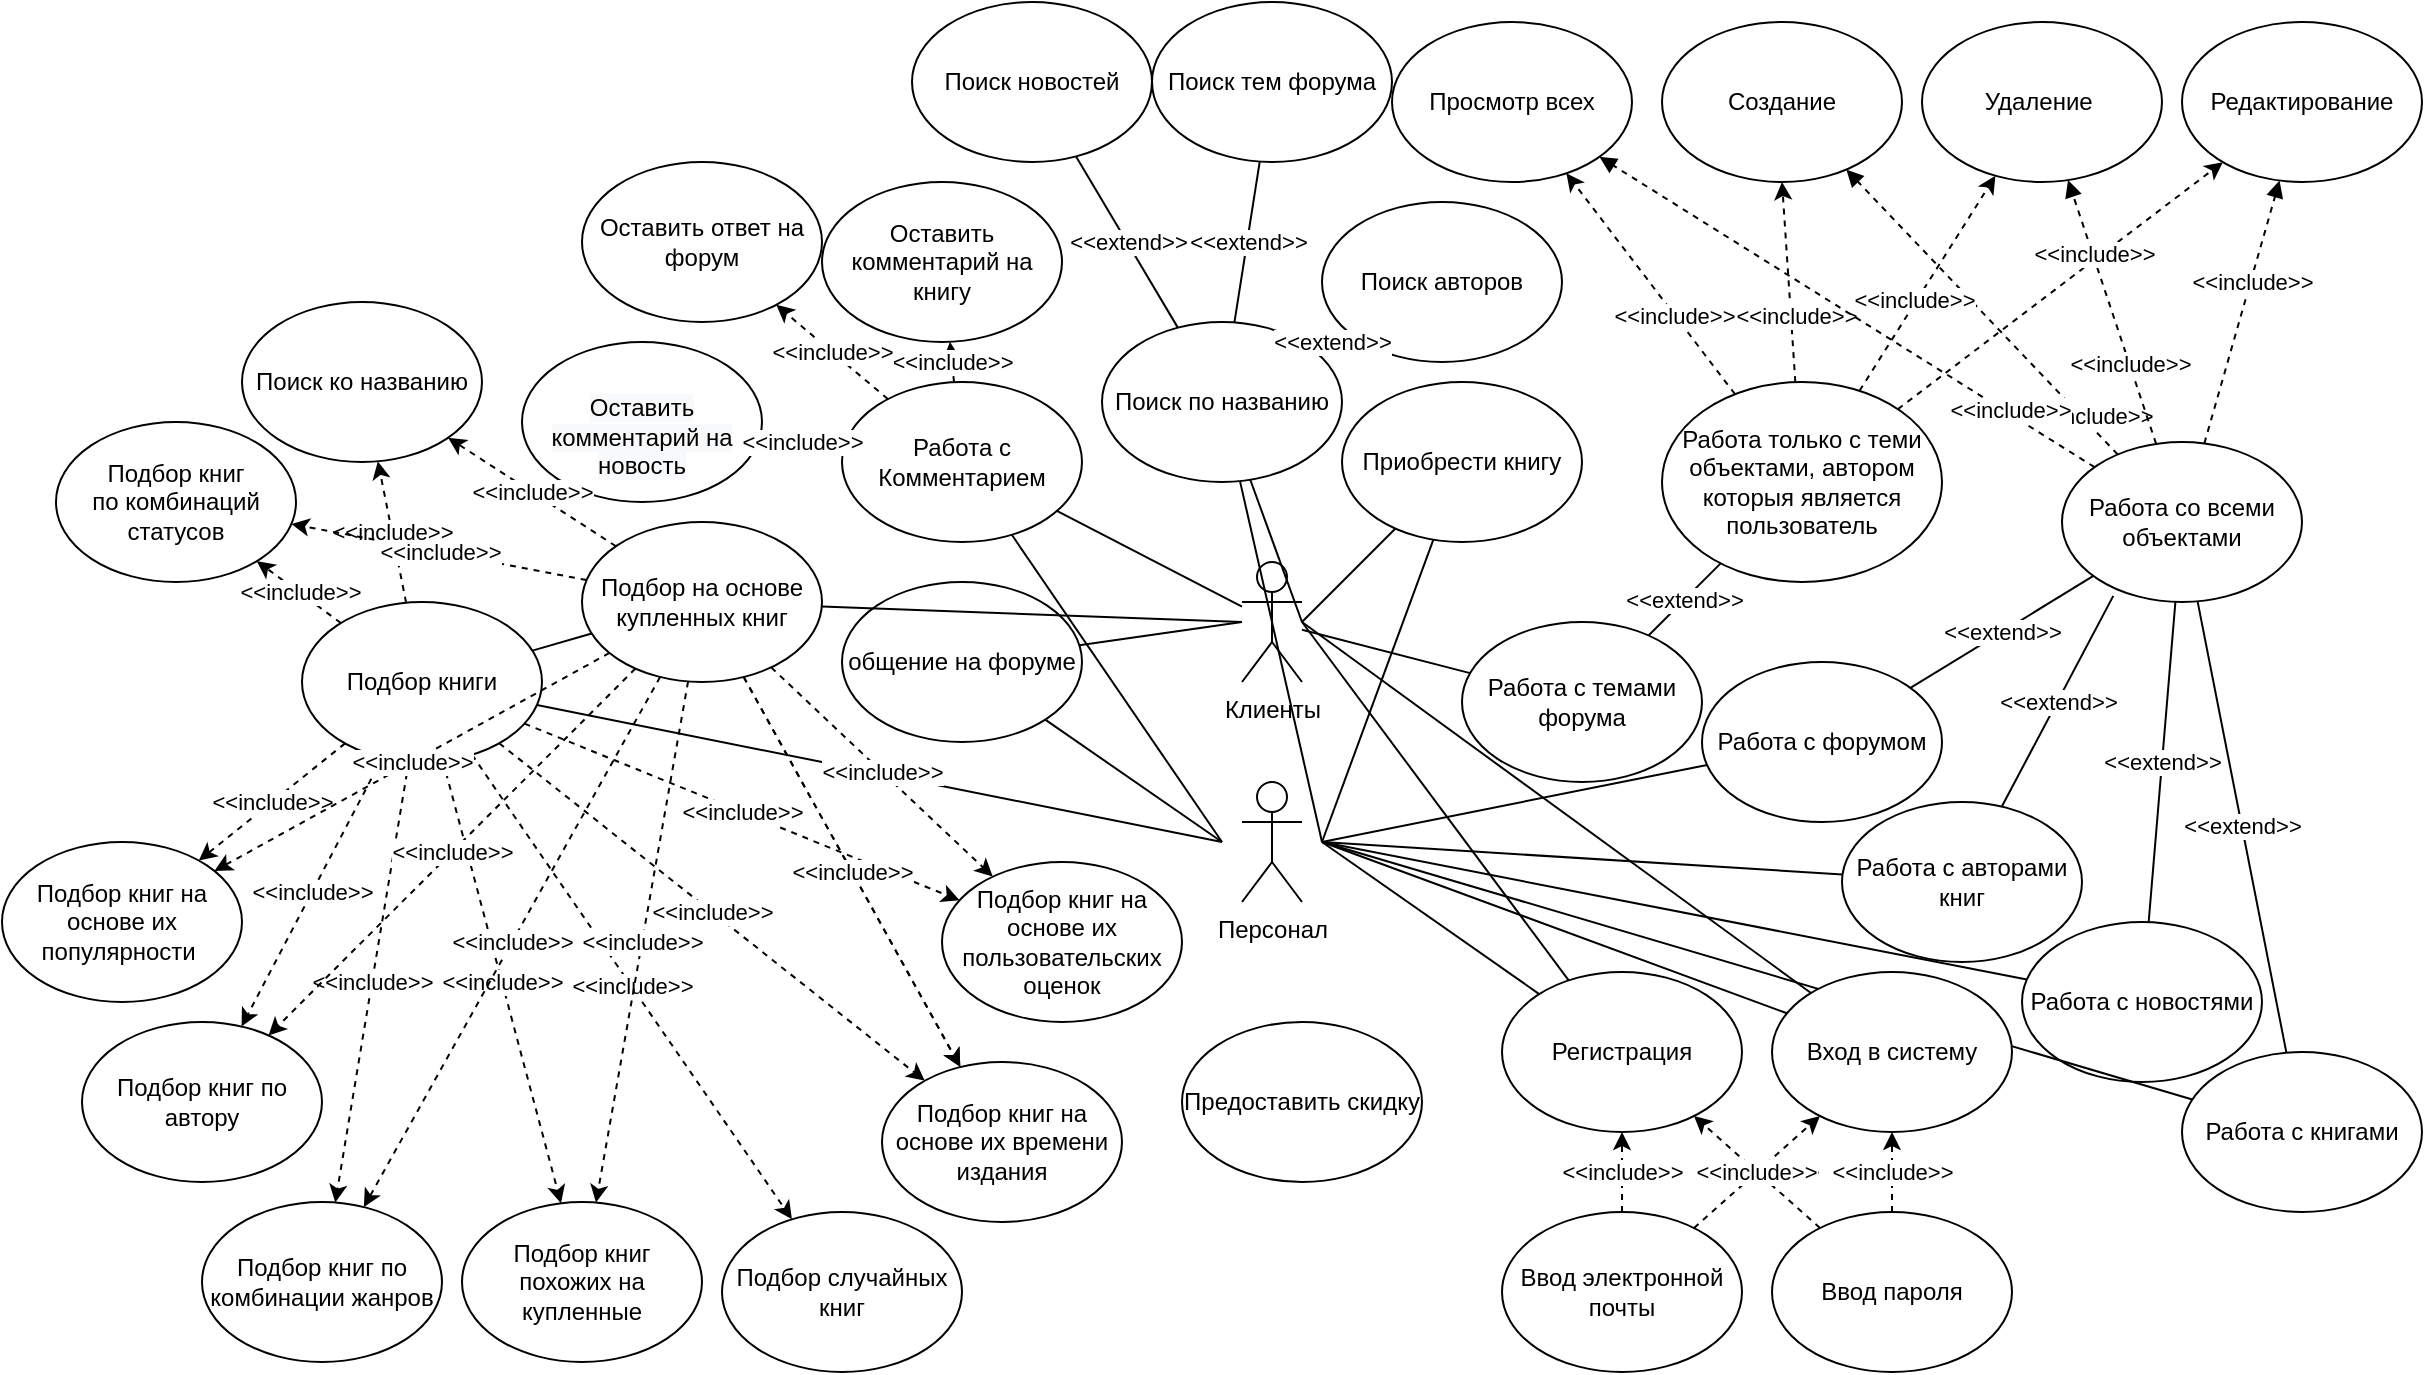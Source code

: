 <mxfile version="14.0.4" type="device"><diagram id="QsFuuVNqzD_1Xh97zhKW" name="Page-1"><mxGraphModel dx="2415" dy="861" grid="1" gridSize="10" guides="1" tooltips="1" connect="1" arrows="1" fold="1" page="1" pageScale="1" pageWidth="827" pageHeight="1169" math="0" shadow="0"><root><mxCell id="0"/><mxCell id="1" parent="0"/><mxCell id="J6o56kTc1vEOFpoTxdVD-1" value="Персонал" style="shape=umlActor;verticalLabelPosition=bottom;verticalAlign=top;html=1;outlineConnect=0;" parent="1" vertex="1"><mxGeometry x="120" y="450" width="30" height="60" as="geometry"/></mxCell><mxCell id="J6o56kTc1vEOFpoTxdVD-20" style="edgeStyle=none;rounded=0;orthogonalLoop=1;jettySize=auto;html=1;endArrow=none;endFill=0;" parent="1" source="J6o56kTc1vEOFpoTxdVD-3" target="J6o56kTc1vEOFpoTxdVD-4" edge="1"><mxGeometry relative="1" as="geometry"/></mxCell><mxCell id="J6o56kTc1vEOFpoTxdVD-3" value="Клиенты" style="shape=umlActor;verticalLabelPosition=bottom;verticalAlign=top;html=1;outlineConnect=0;" parent="1" vertex="1"><mxGeometry x="120" y="340" width="30" height="60" as="geometry"/></mxCell><mxCell id="J6o56kTc1vEOFpoTxdVD-4" value="Работа с темами форума" style="ellipse;whiteSpace=wrap;html=1;" parent="1" vertex="1"><mxGeometry x="230" y="370" width="120" height="80" as="geometry"/></mxCell><mxCell id="J6o56kTc1vEOFpoTxdVD-13" style="edgeStyle=none;rounded=0;orthogonalLoop=1;jettySize=auto;html=1;dashed=1;entryX=0.5;entryY=1;entryDx=0;entryDy=0;" parent="1" source="J6o56kTc1vEOFpoTxdVD-22" target="J6o56kTc1vEOFpoTxdVD-5" edge="1"><mxGeometry relative="1" as="geometry"><mxPoint x="360" y="200" as="sourcePoint"/></mxGeometry></mxCell><mxCell id="J6o56kTc1vEOFpoTxdVD-17" value="&amp;lt;&amp;lt;include&amp;gt;&amp;gt;" style="edgeLabel;html=1;align=center;verticalAlign=middle;resizable=0;points=[];" parent="J6o56kTc1vEOFpoTxdVD-13" vertex="1" connectable="0"><mxGeometry x="-0.353" y="-2" relative="1" as="geometry"><mxPoint y="-1" as="offset"/></mxGeometry></mxCell><mxCell id="J6o56kTc1vEOFpoTxdVD-32" style="edgeStyle=none;rounded=0;orthogonalLoop=1;jettySize=auto;html=1;dashed=1;endArrow=block;endFill=1;" parent="1" source="J6o56kTc1vEOFpoTxdVD-24" target="J6o56kTc1vEOFpoTxdVD-5" edge="1"><mxGeometry relative="1" as="geometry"><mxPoint x="500" y="180" as="sourcePoint"/></mxGeometry></mxCell><mxCell id="J6o56kTc1vEOFpoTxdVD-37" value="&amp;lt;&amp;lt;include&amp;gt;&amp;gt;" style="edgeLabel;html=1;align=center;verticalAlign=middle;resizable=0;points=[];" parent="J6o56kTc1vEOFpoTxdVD-32" vertex="1" connectable="0"><mxGeometry x="-0.764" y="-4" relative="1" as="geometry"><mxPoint as="offset"/></mxGeometry></mxCell><mxCell id="J6o56kTc1vEOFpoTxdVD-5" value="Создание" style="ellipse;whiteSpace=wrap;html=1;" parent="1" vertex="1"><mxGeometry x="330" y="70" width="120" height="80" as="geometry"/></mxCell><mxCell id="J6o56kTc1vEOFpoTxdVD-14" style="edgeStyle=none;rounded=0;orthogonalLoop=1;jettySize=auto;html=1;dashed=1;" parent="1" source="J6o56kTc1vEOFpoTxdVD-22" target="J6o56kTc1vEOFpoTxdVD-6" edge="1"><mxGeometry relative="1" as="geometry"><mxPoint x="497" y="200" as="targetPoint"/></mxGeometry></mxCell><mxCell id="J6o56kTc1vEOFpoTxdVD-18" value="&amp;lt;&amp;lt;include&amp;gt;&amp;gt;" style="edgeLabel;html=1;align=center;verticalAlign=middle;resizable=0;points=[];" parent="J6o56kTc1vEOFpoTxdVD-14" vertex="1" connectable="0"><mxGeometry x="-0.17" y="1" relative="1" as="geometry"><mxPoint as="offset"/></mxGeometry></mxCell><mxCell id="J6o56kTc1vEOFpoTxdVD-33" style="edgeStyle=none;rounded=0;orthogonalLoop=1;jettySize=auto;html=1;dashed=1;endArrow=block;endFill=1;" parent="1" source="J6o56kTc1vEOFpoTxdVD-24" target="J6o56kTc1vEOFpoTxdVD-6" edge="1"><mxGeometry relative="1" as="geometry"><mxPoint x="580" y="210" as="targetPoint"/></mxGeometry></mxCell><mxCell id="J6o56kTc1vEOFpoTxdVD-36" value="&amp;lt;&amp;lt;include&amp;gt;&amp;gt;" style="edgeLabel;html=1;align=center;verticalAlign=middle;resizable=0;points=[];" parent="J6o56kTc1vEOFpoTxdVD-33" vertex="1" connectable="0"><mxGeometry x="-0.396" relative="1" as="geometry"><mxPoint as="offset"/></mxGeometry></mxCell><mxCell id="J6o56kTc1vEOFpoTxdVD-6" value="Удаление&amp;nbsp;" style="ellipse;whiteSpace=wrap;html=1;" parent="1" vertex="1"><mxGeometry x="460" y="70" width="120" height="80" as="geometry"/></mxCell><mxCell id="J6o56kTc1vEOFpoTxdVD-15" style="edgeStyle=none;rounded=0;orthogonalLoop=1;jettySize=auto;html=1;dashed=1;" parent="1" source="J6o56kTc1vEOFpoTxdVD-22" target="J6o56kTc1vEOFpoTxdVD-7" edge="1"><mxGeometry relative="1" as="geometry"><mxPoint x="580" y="230" as="targetPoint"/></mxGeometry></mxCell><mxCell id="J6o56kTc1vEOFpoTxdVD-19" value="&amp;lt;&amp;lt;include&amp;gt;&amp;gt;" style="edgeLabel;html=1;align=center;verticalAlign=middle;resizable=0;points=[];" parent="J6o56kTc1vEOFpoTxdVD-15" vertex="1" connectable="0"><mxGeometry x="0.227" y="3" relative="1" as="geometry"><mxPoint as="offset"/></mxGeometry></mxCell><mxCell id="J6o56kTc1vEOFpoTxdVD-34" style="edgeStyle=none;rounded=0;orthogonalLoop=1;jettySize=auto;html=1;dashed=1;endArrow=block;endFill=1;" parent="1" source="J6o56kTc1vEOFpoTxdVD-24" target="J6o56kTc1vEOFpoTxdVD-7" edge="1"><mxGeometry relative="1" as="geometry"><mxPoint x="680" y="220" as="targetPoint"/></mxGeometry></mxCell><mxCell id="J6o56kTc1vEOFpoTxdVD-35" value="&amp;lt;&amp;lt;include&amp;gt;&amp;gt;" style="edgeLabel;html=1;align=center;verticalAlign=middle;resizable=0;points=[];" parent="J6o56kTc1vEOFpoTxdVD-34" vertex="1" connectable="0"><mxGeometry x="0.234" relative="1" as="geometry"><mxPoint as="offset"/></mxGeometry></mxCell><mxCell id="J6o56kTc1vEOFpoTxdVD-7" value="Редактирование" style="ellipse;whiteSpace=wrap;html=1;" parent="1" vertex="1"><mxGeometry x="590" y="70" width="120" height="80" as="geometry"/></mxCell><mxCell id="J6o56kTc1vEOFpoTxdVD-12" style="edgeStyle=none;rounded=0;orthogonalLoop=1;jettySize=auto;html=1;dashed=1;" parent="1" source="J6o56kTc1vEOFpoTxdVD-22" target="J6o56kTc1vEOFpoTxdVD-8" edge="1"><mxGeometry relative="1" as="geometry"><mxPoint x="300" y="250" as="targetPoint"/></mxGeometry></mxCell><mxCell id="J6o56kTc1vEOFpoTxdVD-16" value="&amp;lt;&amp;lt;include&amp;gt;&amp;gt;" style="edgeLabel;html=1;align=center;verticalAlign=middle;resizable=0;points=[];" parent="J6o56kTc1vEOFpoTxdVD-12" vertex="1" connectable="0"><mxGeometry x="-0.279" y="1" relative="1" as="geometry"><mxPoint as="offset"/></mxGeometry></mxCell><mxCell id="J6o56kTc1vEOFpoTxdVD-31" style="edgeStyle=none;rounded=0;orthogonalLoop=1;jettySize=auto;html=1;dashed=1;endArrow=block;endFill=1;" parent="1" source="J6o56kTc1vEOFpoTxdVD-24" target="J6o56kTc1vEOFpoTxdVD-8" edge="1"><mxGeometry relative="1" as="geometry"><mxPoint x="470" y="230" as="sourcePoint"/><mxPoint x="480" y="270" as="targetPoint"/></mxGeometry></mxCell><mxCell id="J6o56kTc1vEOFpoTxdVD-38" value="&amp;lt;&amp;lt;include&amp;gt;&amp;gt;" style="edgeLabel;html=1;align=center;verticalAlign=middle;resizable=0;points=[];" parent="J6o56kTc1vEOFpoTxdVD-31" vertex="1" connectable="0"><mxGeometry x="-0.651" y="-2" relative="1" as="geometry"><mxPoint as="offset"/></mxGeometry></mxCell><mxCell id="J6o56kTc1vEOFpoTxdVD-8" value="Просмотр всех" style="ellipse;whiteSpace=wrap;html=1;" parent="1" vertex="1"><mxGeometry x="195" y="70" width="120" height="80" as="geometry"/></mxCell><mxCell id="J6o56kTc1vEOFpoTxdVD-9" value="Поиск по названию" style="ellipse;whiteSpace=wrap;html=1;" parent="1" vertex="1"><mxGeometry x="50" y="220" width="120" height="80" as="geometry"/></mxCell><mxCell id="J6o56kTc1vEOFpoTxdVD-23" value="&amp;lt;&amp;lt;extend&amp;gt;&amp;gt;" style="edgeStyle=none;rounded=0;orthogonalLoop=1;jettySize=auto;html=1;endArrow=none;endFill=0;" parent="1" source="J6o56kTc1vEOFpoTxdVD-22" target="J6o56kTc1vEOFpoTxdVD-4" edge="1"><mxGeometry relative="1" as="geometry"/></mxCell><mxCell id="J6o56kTc1vEOFpoTxdVD-22" value="Работа только с теми объектами, автором которыя является пользователь" style="ellipse;whiteSpace=wrap;html=1;" parent="1" vertex="1"><mxGeometry x="330" y="250" width="140" height="100" as="geometry"/></mxCell><mxCell id="J6o56kTc1vEOFpoTxdVD-24" value="Работа со всеми объектами" style="ellipse;whiteSpace=wrap;html=1;" parent="1" vertex="1"><mxGeometry x="530" y="280" width="120" height="80" as="geometry"/></mxCell><mxCell id="J6o56kTc1vEOFpoTxdVD-41" value="&amp;lt;&amp;lt;extend&amp;gt;&amp;gt;" style="edgeStyle=none;rounded=0;orthogonalLoop=1;jettySize=auto;html=1;endArrow=none;endFill=0;" parent="1" source="J6o56kTc1vEOFpoTxdVD-24" target="J6o56kTc1vEOFpoTxdVD-43" edge="1"><mxGeometry relative="1" as="geometry"><mxPoint x="352.654" y="338.673" as="sourcePoint"/><mxPoint x="500" y="410" as="targetPoint"/></mxGeometry></mxCell><mxCell id="J6o56kTc1vEOFpoTxdVD-43" value="Работа с форумом" style="ellipse;whiteSpace=wrap;html=1;" parent="1" vertex="1"><mxGeometry x="350" y="390" width="120" height="80" as="geometry"/></mxCell><mxCell id="J6o56kTc1vEOFpoTxdVD-44" style="edgeStyle=none;rounded=0;orthogonalLoop=1;jettySize=auto;html=1;endArrow=none;endFill=0;" parent="1" target="J6o56kTc1vEOFpoTxdVD-43" edge="1"><mxGeometry relative="1" as="geometry"><mxPoint x="160" y="480" as="sourcePoint"/><mxPoint x="210" y="380" as="targetPoint"/></mxGeometry></mxCell><mxCell id="J6o56kTc1vEOFpoTxdVD-45" value="Работа с авторами книг" style="ellipse;whiteSpace=wrap;html=1;" parent="1" vertex="1"><mxGeometry x="420" y="460" width="120" height="80" as="geometry"/></mxCell><mxCell id="J6o56kTc1vEOFpoTxdVD-46" value="&amp;lt;&amp;lt;extend&amp;gt;&amp;gt;" style="edgeStyle=none;rounded=0;orthogonalLoop=1;jettySize=auto;html=1;endArrow=none;endFill=0;" parent="1" target="J6o56kTc1vEOFpoTxdVD-45" edge="1"><mxGeometry relative="1" as="geometry"><mxPoint x="555.648" y="356.94" as="sourcePoint"/><mxPoint x="464.229" y="412.971" as="targetPoint"/></mxGeometry></mxCell><mxCell id="J6o56kTc1vEOFpoTxdVD-47" value="Работа с книгами" style="ellipse;whiteSpace=wrap;html=1;" parent="1" vertex="1"><mxGeometry x="590" y="585" width="120" height="80" as="geometry"/></mxCell><mxCell id="J6o56kTc1vEOFpoTxdVD-48" value="Работа с новостями" style="ellipse;whiteSpace=wrap;html=1;" parent="1" vertex="1"><mxGeometry x="510" y="520" width="120" height="80" as="geometry"/></mxCell><mxCell id="J6o56kTc1vEOFpoTxdVD-50" value="&amp;lt;&amp;lt;extend&amp;gt;&amp;gt;" style="edgeStyle=none;rounded=0;orthogonalLoop=1;jettySize=auto;html=1;endArrow=none;endFill=0;" parent="1" source="J6o56kTc1vEOFpoTxdVD-24" target="J6o56kTc1vEOFpoTxdVD-48" edge="1"><mxGeometry relative="1" as="geometry"><mxPoint x="565.648" y="366.94" as="sourcePoint"/><mxPoint x="550.584" y="420.627" as="targetPoint"/></mxGeometry></mxCell><mxCell id="J6o56kTc1vEOFpoTxdVD-51" value="&amp;lt;&amp;lt;extend&amp;gt;&amp;gt;" style="edgeStyle=none;rounded=0;orthogonalLoop=1;jettySize=auto;html=1;endArrow=none;endFill=0;" parent="1" source="J6o56kTc1vEOFpoTxdVD-24" target="J6o56kTc1vEOFpoTxdVD-47" edge="1"><mxGeometry relative="1" as="geometry"><mxPoint x="575.648" y="376.94" as="sourcePoint"/><mxPoint x="560.584" y="430.627" as="targetPoint"/></mxGeometry></mxCell><mxCell id="J6o56kTc1vEOFpoTxdVD-52" style="edgeStyle=none;rounded=0;orthogonalLoop=1;jettySize=auto;html=1;endArrow=none;endFill=0;" parent="1" target="J6o56kTc1vEOFpoTxdVD-45" edge="1"><mxGeometry relative="1" as="geometry"><mxPoint x="160" y="480" as="sourcePoint"/><mxPoint x="362.53" y="451.494" as="targetPoint"/></mxGeometry></mxCell><mxCell id="J6o56kTc1vEOFpoTxdVD-53" style="edgeStyle=none;rounded=0;orthogonalLoop=1;jettySize=auto;html=1;endArrow=none;endFill=0;" parent="1" target="J6o56kTc1vEOFpoTxdVD-48" edge="1"><mxGeometry relative="1" as="geometry"><mxPoint x="160" y="480" as="sourcePoint"/><mxPoint x="372.53" y="461.494" as="targetPoint"/></mxGeometry></mxCell><mxCell id="J6o56kTc1vEOFpoTxdVD-54" style="edgeStyle=none;rounded=0;orthogonalLoop=1;jettySize=auto;html=1;endArrow=none;endFill=0;" parent="1" target="J6o56kTc1vEOFpoTxdVD-47" edge="1"><mxGeometry relative="1" as="geometry"><mxPoint x="160" y="480" as="sourcePoint"/><mxPoint x="382.53" y="471.494" as="targetPoint"/></mxGeometry></mxCell><mxCell id="J6o56kTc1vEOFpoTxdVD-56" value="Работа с Комментарием" style="ellipse;whiteSpace=wrap;html=1;" parent="1" vertex="1"><mxGeometry x="-80" y="250" width="120" height="80" as="geometry"/></mxCell><mxCell id="J6o56kTc1vEOFpoTxdVD-57" value="Оставить комментарий на книгу" style="ellipse;whiteSpace=wrap;html=1;" parent="1" vertex="1"><mxGeometry x="-90" y="150" width="120" height="80" as="geometry"/></mxCell><mxCell id="J6o56kTc1vEOFpoTxdVD-58" style="edgeStyle=none;rounded=0;orthogonalLoop=1;jettySize=auto;html=1;endArrow=none;endFill=0;" parent="1" source="J6o56kTc1vEOFpoTxdVD-3" target="J6o56kTc1vEOFpoTxdVD-56" edge="1"><mxGeometry relative="1" as="geometry"><mxPoint x="160" y="380" as="sourcePoint"/><mxPoint x="210" y="380" as="targetPoint"/></mxGeometry></mxCell><mxCell id="J6o56kTc1vEOFpoTxdVD-62" value="&lt;span&gt;Оставить ответ на форум&lt;/span&gt;" style="ellipse;whiteSpace=wrap;html=1;" parent="1" vertex="1"><mxGeometry x="-210" y="140" width="120" height="80" as="geometry"/></mxCell><mxCell id="J6o56kTc1vEOFpoTxdVD-64" value="&lt;br&gt;&lt;span style=&quot;color: rgb(0 , 0 , 0) ; font-family: &amp;#34;helvetica&amp;#34; ; font-size: 12px ; font-style: normal ; font-weight: 400 ; letter-spacing: normal ; text-align: center ; text-indent: 0px ; text-transform: none ; word-spacing: 0px ; background-color: rgb(248 , 249 , 250) ; display: inline ; float: none&quot;&gt;Оставить комментарий на новость&lt;/span&gt;" style="ellipse;whiteSpace=wrap;html=1;" parent="1" vertex="1"><mxGeometry x="-240" y="230" width="120" height="80" as="geometry"/></mxCell><mxCell id="J6o56kTc1vEOFpoTxdVD-65" value="&amp;lt;&amp;lt;include&amp;gt;&amp;gt;" style="edgeStyle=none;rounded=0;orthogonalLoop=1;jettySize=auto;html=1;dashed=1;" parent="1" source="J6o56kTc1vEOFpoTxdVD-56" target="J6o56kTc1vEOFpoTxdVD-57" edge="1"><mxGeometry relative="1" as="geometry"><mxPoint x="172.103" y="148.498" as="sourcePoint"/><mxPoint x="60" y="320" as="targetPoint"/></mxGeometry></mxCell><mxCell id="J6o56kTc1vEOFpoTxdVD-66" value="&amp;lt;&amp;lt;include&amp;gt;&amp;gt;" style="edgeStyle=none;rounded=0;orthogonalLoop=1;jettySize=auto;html=1;dashed=1;" parent="1" source="J6o56kTc1vEOFpoTxdVD-56" target="J6o56kTc1vEOFpoTxdVD-62" edge="1"><mxGeometry relative="1" as="geometry"><mxPoint x="182.103" y="158.498" as="sourcePoint"/><mxPoint x="-70" y="342" as="targetPoint"/></mxGeometry></mxCell><mxCell id="J6o56kTc1vEOFpoTxdVD-67" value="&amp;lt;&amp;lt;include&amp;gt;&amp;gt;" style="edgeStyle=none;rounded=0;orthogonalLoop=1;jettySize=auto;html=1;dashed=1;" parent="1" source="J6o56kTc1vEOFpoTxdVD-64" target="J6o56kTc1vEOFpoTxdVD-56" edge="1"><mxGeometry relative="1" as="geometry"><mxPoint x="192.103" y="168.498" as="sourcePoint"/><mxPoint x="379.25" y="295.563" as="targetPoint"/></mxGeometry></mxCell><mxCell id="J6o56kTc1vEOFpoTxdVD-70" style="edgeStyle=none;rounded=0;orthogonalLoop=1;jettySize=auto;html=1;endArrow=none;endFill=0;" parent="1" target="J6o56kTc1vEOFpoTxdVD-56" edge="1"><mxGeometry relative="1" as="geometry"><mxPoint x="110" y="480" as="sourcePoint"/><mxPoint x="100" y="390" as="targetPoint"/></mxGeometry></mxCell><mxCell id="J6o56kTc1vEOFpoTxdVD-71" value="общение на форуме" style="ellipse;whiteSpace=wrap;html=1;" parent="1" vertex="1"><mxGeometry x="-80" y="350" width="120" height="80" as="geometry"/></mxCell><mxCell id="J6o56kTc1vEOFpoTxdVD-72" style="edgeStyle=none;rounded=0;orthogonalLoop=1;jettySize=auto;html=1;endArrow=none;endFill=0;" parent="1" target="J6o56kTc1vEOFpoTxdVD-71" edge="1"><mxGeometry relative="1" as="geometry"><mxPoint x="110" y="480" as="sourcePoint"/><mxPoint x="58.731" y="415.116" as="targetPoint"/></mxGeometry></mxCell><mxCell id="J6o56kTc1vEOFpoTxdVD-73" style="edgeStyle=none;rounded=0;orthogonalLoop=1;jettySize=auto;html=1;endArrow=none;endFill=0;" parent="1" target="J6o56kTc1vEOFpoTxdVD-71" edge="1"><mxGeometry relative="1" as="geometry"><mxPoint x="120" y="370" as="sourcePoint"/><mxPoint x="68.731" y="425.116" as="targetPoint"/></mxGeometry></mxCell><mxCell id="J6o56kTc1vEOFpoTxdVD-74" value="Подбор книги" style="ellipse;whiteSpace=wrap;html=1;" parent="1" vertex="1"><mxGeometry x="-350" y="360" width="120" height="80" as="geometry"/></mxCell><mxCell id="J6o56kTc1vEOFpoTxdVD-75" style="edgeStyle=none;rounded=0;orthogonalLoop=1;jettySize=auto;html=1;endArrow=none;endFill=0;" parent="1" source="3_FwoYaHZim3St1LrEZ3-19" edge="1"><mxGeometry relative="1" as="geometry"><mxPoint x="140" y="510" as="sourcePoint"/><mxPoint x="120" y="370" as="targetPoint"/></mxGeometry></mxCell><mxCell id="J6o56kTc1vEOFpoTxdVD-76" style="edgeStyle=none;rounded=0;orthogonalLoop=1;jettySize=auto;html=1;endArrow=none;endFill=0;" parent="1" target="J6o56kTc1vEOFpoTxdVD-74" edge="1"><mxGeometry relative="1" as="geometry"><mxPoint x="110" y="480" as="sourcePoint"/><mxPoint x="88.731" y="445.116" as="targetPoint"/></mxGeometry></mxCell><mxCell id="J6o56kTc1vEOFpoTxdVD-77" value="Поиск ко названию" style="ellipse;whiteSpace=wrap;html=1;" parent="1" vertex="1"><mxGeometry x="-380" y="210" width="120" height="80" as="geometry"/></mxCell><mxCell id="J6o56kTc1vEOFpoTxdVD-78" value="Подбор книг по комбинации жанров" style="ellipse;whiteSpace=wrap;html=1;" parent="1" vertex="1"><mxGeometry x="-400" y="660" width="120" height="80" as="geometry"/></mxCell><mxCell id="J6o56kTc1vEOFpoTxdVD-80" value="Подбор книг по&amp;nbsp;комбинаций статусов" style="ellipse;whiteSpace=wrap;html=1;" parent="1" vertex="1"><mxGeometry x="-473" y="270" width="120" height="80" as="geometry"/></mxCell><mxCell id="J6o56kTc1vEOFpoTxdVD-81" value="&amp;lt;&amp;lt;include&amp;gt;&amp;gt;" style="edgeStyle=none;rounded=0;orthogonalLoop=1;jettySize=auto;html=1;dashed=1;" parent="1" source="J6o56kTc1vEOFpoTxdVD-74" target="J6o56kTc1vEOFpoTxdVD-77" edge="1"><mxGeometry relative="1" as="geometry"><mxPoint x="-250" y="270" as="sourcePoint"/><mxPoint x="-150" y="530" as="targetPoint"/></mxGeometry></mxCell><mxCell id="J6o56kTc1vEOFpoTxdVD-86" style="edgeStyle=none;rounded=0;orthogonalLoop=1;jettySize=auto;html=1;endArrow=none;endFill=0;" parent="1" target="J6o56kTc1vEOFpoTxdVD-9" edge="1"><mxGeometry relative="1" as="geometry"><mxPoint x="160" y="480" as="sourcePoint"/><mxPoint x="2.047" y="535.1" as="targetPoint"/></mxGeometry></mxCell><mxCell id="J6o56kTc1vEOFpoTxdVD-87" style="edgeStyle=none;rounded=0;orthogonalLoop=1;jettySize=auto;html=1;endArrow=none;endFill=0;" parent="1" target="J6o56kTc1vEOFpoTxdVD-9" edge="1"><mxGeometry relative="1" as="geometry"><mxPoint x="150" y="370" as="sourcePoint"/><mxPoint x="12.047" y="545.1" as="targetPoint"/></mxGeometry></mxCell><mxCell id="J6o56kTc1vEOFpoTxdVD-88" value="Поиск новостей" style="ellipse;whiteSpace=wrap;html=1;" parent="1" vertex="1"><mxGeometry x="-45" y="60" width="120" height="80" as="geometry"/></mxCell><mxCell id="J6o56kTc1vEOFpoTxdVD-89" value="Поиск авторов" style="ellipse;whiteSpace=wrap;html=1;" parent="1" vertex="1"><mxGeometry x="160" y="160" width="120" height="80" as="geometry"/></mxCell><mxCell id="J6o56kTc1vEOFpoTxdVD-90" value="Поиск тем форума" style="ellipse;whiteSpace=wrap;html=1;" parent="1" vertex="1"><mxGeometry x="75" y="60" width="120" height="80" as="geometry"/></mxCell><mxCell id="J6o56kTc1vEOFpoTxdVD-91" value="&amp;lt;&amp;lt;extend&amp;gt;&amp;gt;" style="edgeStyle=none;rounded=0;orthogonalLoop=1;jettySize=auto;html=1;endArrow=none;endFill=0;" parent="1" source="J6o56kTc1vEOFpoTxdVD-88" target="J6o56kTc1vEOFpoTxdVD-9" edge="1"><mxGeometry relative="1" as="geometry"><mxPoint x="555.648" y="356.94" as="sourcePoint"/><mxPoint x="464.229" y="412.971" as="targetPoint"/></mxGeometry></mxCell><mxCell id="J6o56kTc1vEOFpoTxdVD-92" value="&amp;lt;&amp;lt;extend&amp;gt;&amp;gt;" style="edgeStyle=none;rounded=0;orthogonalLoop=1;jettySize=auto;html=1;endArrow=none;endFill=0;" parent="1" source="J6o56kTc1vEOFpoTxdVD-90" target="J6o56kTc1vEOFpoTxdVD-9" edge="1"><mxGeometry relative="1" as="geometry"><mxPoint x="56.462" y="55.9" as="sourcePoint"/><mxPoint x="173.48" y="214.12" as="targetPoint"/></mxGeometry></mxCell><mxCell id="J6o56kTc1vEOFpoTxdVD-93" value="&amp;lt;&amp;lt;extend&amp;gt;&amp;gt;" style="edgeStyle=none;rounded=0;orthogonalLoop=1;jettySize=auto;html=1;endArrow=none;endFill=0;" parent="1" source="J6o56kTc1vEOFpoTxdVD-89" target="J6o56kTc1vEOFpoTxdVD-9" edge="1"><mxGeometry relative="1" as="geometry"><mxPoint x="66.462" y="65.9" as="sourcePoint"/><mxPoint x="183.48" y="224.12" as="targetPoint"/></mxGeometry></mxCell><mxCell id="J6o56kTc1vEOFpoTxdVD-94" value="Регистрация" style="ellipse;whiteSpace=wrap;html=1;" parent="1" vertex="1"><mxGeometry x="250" y="545" width="120" height="80" as="geometry"/></mxCell><mxCell id="J6o56kTc1vEOFpoTxdVD-95" style="edgeStyle=none;rounded=0;orthogonalLoop=1;jettySize=auto;html=1;endArrow=none;endFill=0;" parent="1" target="J6o56kTc1vEOFpoTxdVD-94" edge="1"><mxGeometry relative="1" as="geometry"><mxPoint x="160" y="480" as="sourcePoint"/><mxPoint x="362.53" y="451.494" as="targetPoint"/></mxGeometry></mxCell><mxCell id="J6o56kTc1vEOFpoTxdVD-96" style="edgeStyle=none;rounded=0;orthogonalLoop=1;jettySize=auto;html=1;endArrow=none;endFill=0;" parent="1" target="J6o56kTc1vEOFpoTxdVD-94" edge="1"><mxGeometry relative="1" as="geometry"><mxPoint x="150" y="370" as="sourcePoint"/><mxPoint x="372.53" y="461.494" as="targetPoint"/></mxGeometry></mxCell><mxCell id="J6o56kTc1vEOFpoTxdVD-101" value="Вход в систему" style="ellipse;whiteSpace=wrap;html=1;" parent="1" vertex="1"><mxGeometry x="385" y="545" width="120" height="80" as="geometry"/></mxCell><mxCell id="J6o56kTc1vEOFpoTxdVD-102" style="edgeStyle=none;rounded=0;orthogonalLoop=1;jettySize=auto;html=1;endArrow=none;endFill=0;" parent="1" target="J6o56kTc1vEOFpoTxdVD-101" edge="1"><mxGeometry relative="1" as="geometry"><mxPoint x="160" y="480" as="sourcePoint"/><mxPoint x="222.828" y="559.337" as="targetPoint"/></mxGeometry></mxCell><mxCell id="J6o56kTc1vEOFpoTxdVD-103" style="edgeStyle=none;rounded=0;orthogonalLoop=1;jettySize=auto;html=1;endArrow=none;endFill=0;" parent="1" target="J6o56kTc1vEOFpoTxdVD-101" edge="1"><mxGeometry relative="1" as="geometry"><mxPoint x="150" y="370" as="sourcePoint"/><mxPoint x="232.828" y="569.337" as="targetPoint"/></mxGeometry></mxCell><mxCell id="J6o56kTc1vEOFpoTxdVD-104" value="Ввод электронной почты" style="ellipse;whiteSpace=wrap;html=1;" parent="1" vertex="1"><mxGeometry x="250" y="665" width="120" height="80" as="geometry"/></mxCell><mxCell id="J6o56kTc1vEOFpoTxdVD-106" value="Ввод пароля" style="ellipse;whiteSpace=wrap;html=1;" parent="1" vertex="1"><mxGeometry x="385" y="665" width="120" height="80" as="geometry"/></mxCell><mxCell id="J6o56kTc1vEOFpoTxdVD-107" value="&amp;lt;&amp;lt;include&amp;gt;&amp;gt;" style="edgeStyle=none;rounded=0;orthogonalLoop=1;jettySize=auto;html=1;dashed=1;" parent="1" source="J6o56kTc1vEOFpoTxdVD-104" target="J6o56kTc1vEOFpoTxdVD-94" edge="1"><mxGeometry relative="1" as="geometry"><mxPoint x="28.379" y="740.015" as="sourcePoint"/><mxPoint x="320" y="504.419" as="targetPoint"/></mxGeometry></mxCell><mxCell id="J6o56kTc1vEOFpoTxdVD-108" value="&amp;lt;&amp;lt;include&amp;gt;&amp;gt;" style="edgeStyle=none;rounded=0;orthogonalLoop=1;jettySize=auto;html=1;dashed=1;" parent="1" source="J6o56kTc1vEOFpoTxdVD-106" target="J6o56kTc1vEOFpoTxdVD-94" edge="1"><mxGeometry relative="1" as="geometry"><mxPoint x="38.379" y="750.015" as="sourcePoint"/><mxPoint x="420" y="660" as="targetPoint"/></mxGeometry></mxCell><mxCell id="J6o56kTc1vEOFpoTxdVD-109" value="&amp;lt;&amp;lt;include&amp;gt;&amp;gt;" style="edgeStyle=none;rounded=0;orthogonalLoop=1;jettySize=auto;html=1;dashed=1;" parent="1" source="J6o56kTc1vEOFpoTxdVD-106" target="J6o56kTc1vEOFpoTxdVD-101" edge="1"><mxGeometry relative="1" as="geometry"><mxPoint x="346.62" y="630.848" as="sourcePoint"/><mxPoint x="490" y="650" as="targetPoint"/></mxGeometry></mxCell><mxCell id="J6o56kTc1vEOFpoTxdVD-110" value="&amp;lt;&amp;lt;include&amp;gt;&amp;gt;" style="edgeStyle=none;rounded=0;orthogonalLoop=1;jettySize=auto;html=1;dashed=1;" parent="1" source="J6o56kTc1vEOFpoTxdVD-104" target="J6o56kTc1vEOFpoTxdVD-101" edge="1"><mxGeometry relative="1" as="geometry"><mxPoint x="356.62" y="640.848" as="sourcePoint"/><mxPoint x="280" y="660" as="targetPoint"/></mxGeometry></mxCell><mxCell id="J6o56kTc1vEOFpoTxdVD-121" value="Приобрести книгу" style="ellipse;whiteSpace=wrap;html=1;" parent="1" vertex="1"><mxGeometry x="170" y="250" width="120" height="80" as="geometry"/></mxCell><mxCell id="J6o56kTc1vEOFpoTxdVD-124" style="edgeStyle=none;rounded=0;orthogonalLoop=1;jettySize=auto;html=1;endArrow=none;endFill=0;" parent="1" target="J6o56kTc1vEOFpoTxdVD-121" edge="1"><mxGeometry relative="1" as="geometry"><mxPoint x="150" y="370" as="sourcePoint"/><mxPoint x="244.046" y="405.56" as="targetPoint"/></mxGeometry></mxCell><mxCell id="J6o56kTc1vEOFpoTxdVD-125" style="edgeStyle=none;rounded=0;orthogonalLoop=1;jettySize=auto;html=1;endArrow=none;endFill=0;" parent="1" target="J6o56kTc1vEOFpoTxdVD-121" edge="1"><mxGeometry relative="1" as="geometry"><mxPoint x="160" y="480" as="sourcePoint"/><mxPoint x="254.046" y="415.56" as="targetPoint"/></mxGeometry></mxCell><mxCell id="6xF7TBNPTHOGUccN4pnU-2" value="&amp;lt;&amp;lt;include&amp;gt;&amp;gt;" style="edgeStyle=none;rounded=0;orthogonalLoop=1;jettySize=auto;html=1;dashed=1;" parent="1" source="J6o56kTc1vEOFpoTxdVD-74" target="J6o56kTc1vEOFpoTxdVD-78" edge="1"><mxGeometry relative="1" as="geometry"><mxPoint x="-150" y="640" as="sourcePoint"/><mxPoint x="-98.0" y="579" as="targetPoint"/></mxGeometry></mxCell><mxCell id="3_FwoYaHZim3St1LrEZ3-1" value="Подбор книг похожих на купленные" style="ellipse;whiteSpace=wrap;html=1;" parent="1" vertex="1"><mxGeometry x="-270" y="660" width="120" height="80" as="geometry"/></mxCell><mxCell id="3_FwoYaHZim3St1LrEZ3-2" value="&amp;lt;&amp;lt;include&amp;gt;&amp;gt;" style="edgeStyle=none;rounded=0;orthogonalLoop=1;jettySize=auto;html=1;dashed=1;" parent="1" source="J6o56kTc1vEOFpoTxdVD-74" target="3_FwoYaHZim3St1LrEZ3-1" edge="1"><mxGeometry relative="1" as="geometry"><mxPoint x="-98" y="579" as="sourcePoint"/><mxPoint x="-192" y="626" as="targetPoint"/></mxGeometry></mxCell><mxCell id="3_FwoYaHZim3St1LrEZ3-3" value="Подбор книг на основе их популярности&amp;nbsp;" style="ellipse;whiteSpace=wrap;html=1;" parent="1" vertex="1"><mxGeometry x="-500" y="480" width="120" height="80" as="geometry"/></mxCell><mxCell id="3_FwoYaHZim3St1LrEZ3-5" value="&amp;lt;&amp;lt;include&amp;gt;&amp;gt;" style="edgeStyle=none;rounded=0;orthogonalLoop=1;jettySize=auto;html=1;dashed=1;" parent="1" source="J6o56kTc1vEOFpoTxdVD-74" target="3_FwoYaHZim3St1LrEZ3-3" edge="1"><mxGeometry relative="1" as="geometry"><mxPoint x="-78" y="599" as="sourcePoint"/><mxPoint x="-172" y="646" as="targetPoint"/></mxGeometry></mxCell><mxCell id="3_FwoYaHZim3St1LrEZ3-6" value="Подбор книг на основе их пользовательских оценок" style="ellipse;whiteSpace=wrap;html=1;" parent="1" vertex="1"><mxGeometry x="-30" y="490" width="120" height="80" as="geometry"/></mxCell><mxCell id="3_FwoYaHZim3St1LrEZ3-7" value="&amp;lt;&amp;lt;include&amp;gt;&amp;gt;" style="edgeStyle=none;rounded=0;orthogonalLoop=1;jettySize=auto;html=1;dashed=1;" parent="1" source="J6o56kTc1vEOFpoTxdVD-74" target="3_FwoYaHZim3St1LrEZ3-6" edge="1"><mxGeometry relative="1" as="geometry"><mxPoint x="-100" y="600" as="sourcePoint"/><mxPoint x="-162" y="656" as="targetPoint"/></mxGeometry></mxCell><mxCell id="3_FwoYaHZim3St1LrEZ3-8" value="&lt;span&gt;Подбор книг на основе их времени издания&lt;/span&gt;" style="ellipse;whiteSpace=wrap;html=1;" parent="1" vertex="1"><mxGeometry x="-60" y="590" width="120" height="80" as="geometry"/></mxCell><mxCell id="3_FwoYaHZim3St1LrEZ3-9" value="&lt;span&gt;Подбор книг по автору&lt;/span&gt;" style="ellipse;whiteSpace=wrap;html=1;" parent="1" vertex="1"><mxGeometry x="-460" y="570" width="120" height="80" as="geometry"/></mxCell><mxCell id="3_FwoYaHZim3St1LrEZ3-12" value="&lt;span&gt;Подбор случайных &lt;br&gt;книг&lt;/span&gt;" style="ellipse;whiteSpace=wrap;html=1;" parent="1" vertex="1"><mxGeometry x="-140" y="665" width="120" height="80" as="geometry"/></mxCell><mxCell id="3_FwoYaHZim3St1LrEZ3-13" value="&amp;lt;&amp;lt;include&amp;gt;&amp;gt;" style="edgeStyle=none;rounded=0;orthogonalLoop=1;jettySize=auto;html=1;dashed=1;" parent="1" source="J6o56kTc1vEOFpoTxdVD-74" target="J6o56kTc1vEOFpoTxdVD-80" edge="1"><mxGeometry relative="1" as="geometry"><mxPoint x="-109.838" y="557.933" as="sourcePoint"/><mxPoint x="-283.173" y="566.962" as="targetPoint"/></mxGeometry></mxCell><mxCell id="3_FwoYaHZim3St1LrEZ3-14" value="&amp;lt;&amp;lt;include&amp;gt;&amp;gt;" style="edgeStyle=none;rounded=0;orthogonalLoop=1;jettySize=auto;html=1;dashed=1;" parent="1" source="J6o56kTc1vEOFpoTxdVD-74" target="3_FwoYaHZim3St1LrEZ3-12" edge="1"><mxGeometry relative="1" as="geometry"><mxPoint x="-99.838" y="567.933" as="sourcePoint"/><mxPoint x="-273.173" y="576.962" as="targetPoint"/></mxGeometry></mxCell><mxCell id="3_FwoYaHZim3St1LrEZ3-15" value="&amp;lt;&amp;lt;include&amp;gt;&amp;gt;" style="edgeStyle=none;rounded=0;orthogonalLoop=1;jettySize=auto;html=1;dashed=1;" parent="1" source="J6o56kTc1vEOFpoTxdVD-74" target="3_FwoYaHZim3St1LrEZ3-9" edge="1"><mxGeometry relative="1" as="geometry"><mxPoint x="-89.838" y="577.933" as="sourcePoint"/><mxPoint x="-263.173" y="586.962" as="targetPoint"/></mxGeometry></mxCell><mxCell id="3_FwoYaHZim3St1LrEZ3-16" value="&amp;lt;&amp;lt;include&amp;gt;&amp;gt;" style="edgeStyle=none;rounded=0;orthogonalLoop=1;jettySize=auto;html=1;dashed=1;" parent="1" source="J6o56kTc1vEOFpoTxdVD-74" target="3_FwoYaHZim3St1LrEZ3-8" edge="1"><mxGeometry relative="1" as="geometry"><mxPoint x="-79.838" y="587.933" as="sourcePoint"/><mxPoint x="-253.173" y="596.962" as="targetPoint"/></mxGeometry></mxCell><mxCell id="3_FwoYaHZim3St1LrEZ3-20" value="&amp;lt;&amp;lt;include&amp;gt;&amp;gt;" style="edgeStyle=none;rounded=0;orthogonalLoop=1;jettySize=auto;html=1;dashed=1;" parent="1" source="3_FwoYaHZim3St1LrEZ3-19" target="3_FwoYaHZim3St1LrEZ3-3" edge="1"><mxGeometry relative="1" as="geometry"><mxPoint x="-125.997" y="507.431" as="sourcePoint"/><mxPoint x="90.978" y="577.595" as="targetPoint"/></mxGeometry></mxCell><mxCell id="3_FwoYaHZim3St1LrEZ3-21" value="&amp;lt;&amp;lt;include&amp;gt;&amp;gt;" style="edgeStyle=none;rounded=0;orthogonalLoop=1;jettySize=auto;html=1;dashed=1;" parent="1" source="3_FwoYaHZim3St1LrEZ3-19" target="3_FwoYaHZim3St1LrEZ3-6" edge="1"><mxGeometry relative="1" as="geometry"><mxPoint x="-115.997" y="517.431" as="sourcePoint"/><mxPoint x="100.978" y="587.595" as="targetPoint"/></mxGeometry></mxCell><mxCell id="3_FwoYaHZim3St1LrEZ3-22" value="&amp;lt;&amp;lt;include&amp;gt;&amp;gt;" style="edgeStyle=none;rounded=0;orthogonalLoop=1;jettySize=auto;html=1;dashed=1;" parent="1" source="3_FwoYaHZim3St1LrEZ3-19" target="3_FwoYaHZim3St1LrEZ3-8" edge="1"><mxGeometry relative="1" as="geometry"><mxPoint x="-105.997" y="527.431" as="sourcePoint"/><mxPoint x="110.978" y="597.595" as="targetPoint"/></mxGeometry></mxCell><mxCell id="3_FwoYaHZim3St1LrEZ3-23" value="&amp;lt;&amp;lt;include&amp;gt;&amp;gt;" style="edgeStyle=none;rounded=0;orthogonalLoop=1;jettySize=auto;html=1;dashed=1;" parent="1" source="3_FwoYaHZim3St1LrEZ3-19" target="3_FwoYaHZim3St1LrEZ3-8" edge="1"><mxGeometry relative="1" as="geometry"><mxPoint x="-95.997" y="537.431" as="sourcePoint"/><mxPoint x="120.978" y="607.595" as="targetPoint"/></mxGeometry></mxCell><mxCell id="3_FwoYaHZim3St1LrEZ3-24" value="&amp;lt;&amp;lt;include&amp;gt;&amp;gt;" style="edgeStyle=none;rounded=0;orthogonalLoop=1;jettySize=auto;html=1;dashed=1;" parent="1" source="3_FwoYaHZim3St1LrEZ3-19" target="3_FwoYaHZim3St1LrEZ3-9" edge="1"><mxGeometry relative="1" as="geometry"><mxPoint x="-85.997" y="547.431" as="sourcePoint"/><mxPoint x="130.978" y="617.595" as="targetPoint"/></mxGeometry></mxCell><mxCell id="3_FwoYaHZim3St1LrEZ3-25" value="&amp;lt;&amp;lt;include&amp;gt;&amp;gt;" style="edgeStyle=none;rounded=0;orthogonalLoop=1;jettySize=auto;html=1;dashed=1;" parent="1" source="3_FwoYaHZim3St1LrEZ3-19" target="J6o56kTc1vEOFpoTxdVD-77" edge="1"><mxGeometry relative="1" as="geometry"><mxPoint x="-75.997" y="557.431" as="sourcePoint"/><mxPoint x="140.978" y="627.595" as="targetPoint"/></mxGeometry></mxCell><mxCell id="3_FwoYaHZim3St1LrEZ3-26" value="&amp;lt;&amp;lt;include&amp;gt;&amp;gt;" style="edgeStyle=none;rounded=0;orthogonalLoop=1;jettySize=auto;html=1;dashed=1;" parent="1" source="3_FwoYaHZim3St1LrEZ3-19" target="J6o56kTc1vEOFpoTxdVD-80" edge="1"><mxGeometry relative="1" as="geometry"><mxPoint x="-65.997" y="567.431" as="sourcePoint"/><mxPoint x="150.978" y="637.595" as="targetPoint"/></mxGeometry></mxCell><mxCell id="3_FwoYaHZim3St1LrEZ3-27" value="&amp;lt;&amp;lt;include&amp;gt;&amp;gt;" style="edgeStyle=none;rounded=0;orthogonalLoop=1;jettySize=auto;html=1;dashed=1;" parent="1" source="3_FwoYaHZim3St1LrEZ3-19" target="J6o56kTc1vEOFpoTxdVD-78" edge="1"><mxGeometry relative="1" as="geometry"><mxPoint x="-55.997" y="577.431" as="sourcePoint"/><mxPoint x="160.978" y="647.595" as="targetPoint"/></mxGeometry></mxCell><mxCell id="3_FwoYaHZim3St1LrEZ3-28" value="&amp;lt;&amp;lt;include&amp;gt;&amp;gt;" style="edgeStyle=none;rounded=0;orthogonalLoop=1;jettySize=auto;html=1;dashed=1;" parent="1" source="3_FwoYaHZim3St1LrEZ3-19" target="3_FwoYaHZim3St1LrEZ3-1" edge="1"><mxGeometry relative="1" as="geometry"><mxPoint x="-45.997" y="587.431" as="sourcePoint"/><mxPoint x="170.978" y="657.595" as="targetPoint"/></mxGeometry></mxCell><mxCell id="3_FwoYaHZim3St1LrEZ3-19" value="Подбор на основе купленных книг" style="ellipse;whiteSpace=wrap;html=1;" parent="1" vertex="1"><mxGeometry x="-210" y="320" width="120" height="80" as="geometry"/></mxCell><mxCell id="yQOA6mzVy-Jt7098mlIc-1" style="edgeStyle=none;rounded=0;orthogonalLoop=1;jettySize=auto;html=1;endArrow=none;endFill=0;" edge="1" parent="1" source="J6o56kTc1vEOFpoTxdVD-74" target="3_FwoYaHZim3St1LrEZ3-19"><mxGeometry relative="1" as="geometry"><mxPoint x="-220.168" y="352.992" as="sourcePoint"/><mxPoint x="120" y="370" as="targetPoint"/></mxGeometry></mxCell><mxCell id="yQOA6mzVy-Jt7098mlIc-2" value="Предоставить скидку" style="ellipse;whiteSpace=wrap;html=1;" vertex="1" parent="1"><mxGeometry x="90" y="570" width="120" height="80" as="geometry"/></mxCell></root></mxGraphModel></diagram></mxfile>